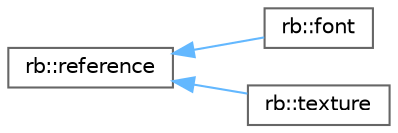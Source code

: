 digraph "Graphical Class Hierarchy"
{
 // LATEX_PDF_SIZE
  bgcolor="transparent";
  edge [fontname=Helvetica,fontsize=10,labelfontname=Helvetica,labelfontsize=10];
  node [fontname=Helvetica,fontsize=10,shape=box,height=0.2,width=0.4];
  rankdir="LR";
  Node0 [label="rb::reference",height=0.2,width=0.4,color="grey40", fillcolor="white", style="filled",URL="$classrb_1_1reference.html",tooltip="Base class for reference counting."];
  Node0 -> Node1 [dir="back",color="steelblue1",style="solid"];
  Node1 [label="rb::font",height=0.2,width=0.4,color="grey40", fillcolor="white", style="filled",URL="$classrb_1_1font.html",tooltip="Class for loading and manipulating character fonts."];
  Node0 -> Node2 [dir="back",color="steelblue1",style="solid"];
  Node2 [label="rb::texture",height=0.2,width=0.4,color="grey40", fillcolor="white", style="filled",URL="$classrb_1_1texture.html",tooltip="A structure that contains an efficient, driver-specific representation of pixel data...."];
}
